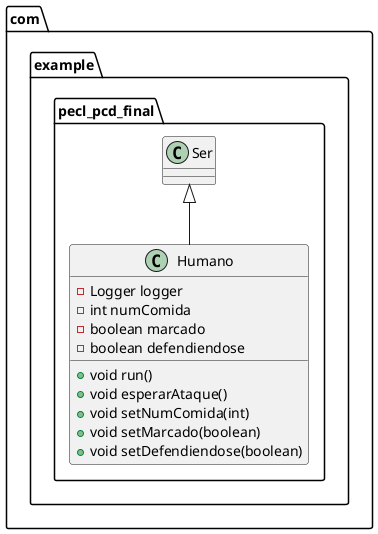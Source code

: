 @startuml
class com.example.pecl_pcd_final.Humano {
- Logger logger
- int numComida
- boolean marcado
- boolean defendiendose
+ void run()
+ void esperarAtaque()
+ void setNumComida(int)
+ void setMarcado(boolean)
+ void setDefendiendose(boolean)
}




com.example.pecl_pcd_final.Ser <|-- com.example.pecl_pcd_final.Humano
@enduml